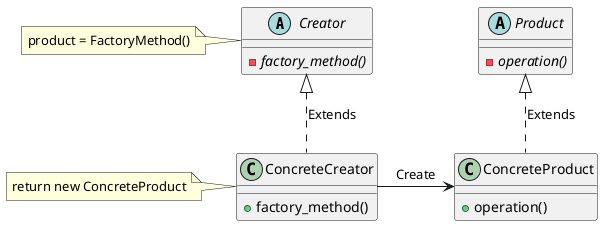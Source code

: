 @startuml factory_method


abstract class  Creator {
    {abstract} -factory_method()
}


abstract class Product {
    {abstract} -operation()
}

class ConcreteProduct {
    +operation()
}

class ConcreteCreator {
    +factory_method()
}

Creator <|.. ConcreteCreator : Extends
Product <|.. ConcreteProduct : Extends
ConcreteCreator -> ConcreteProduct : Create 
note left of ConcreteCreator : return new ConcreteProduct
note left of Creator : product = FactoryMethod()


@enduml
